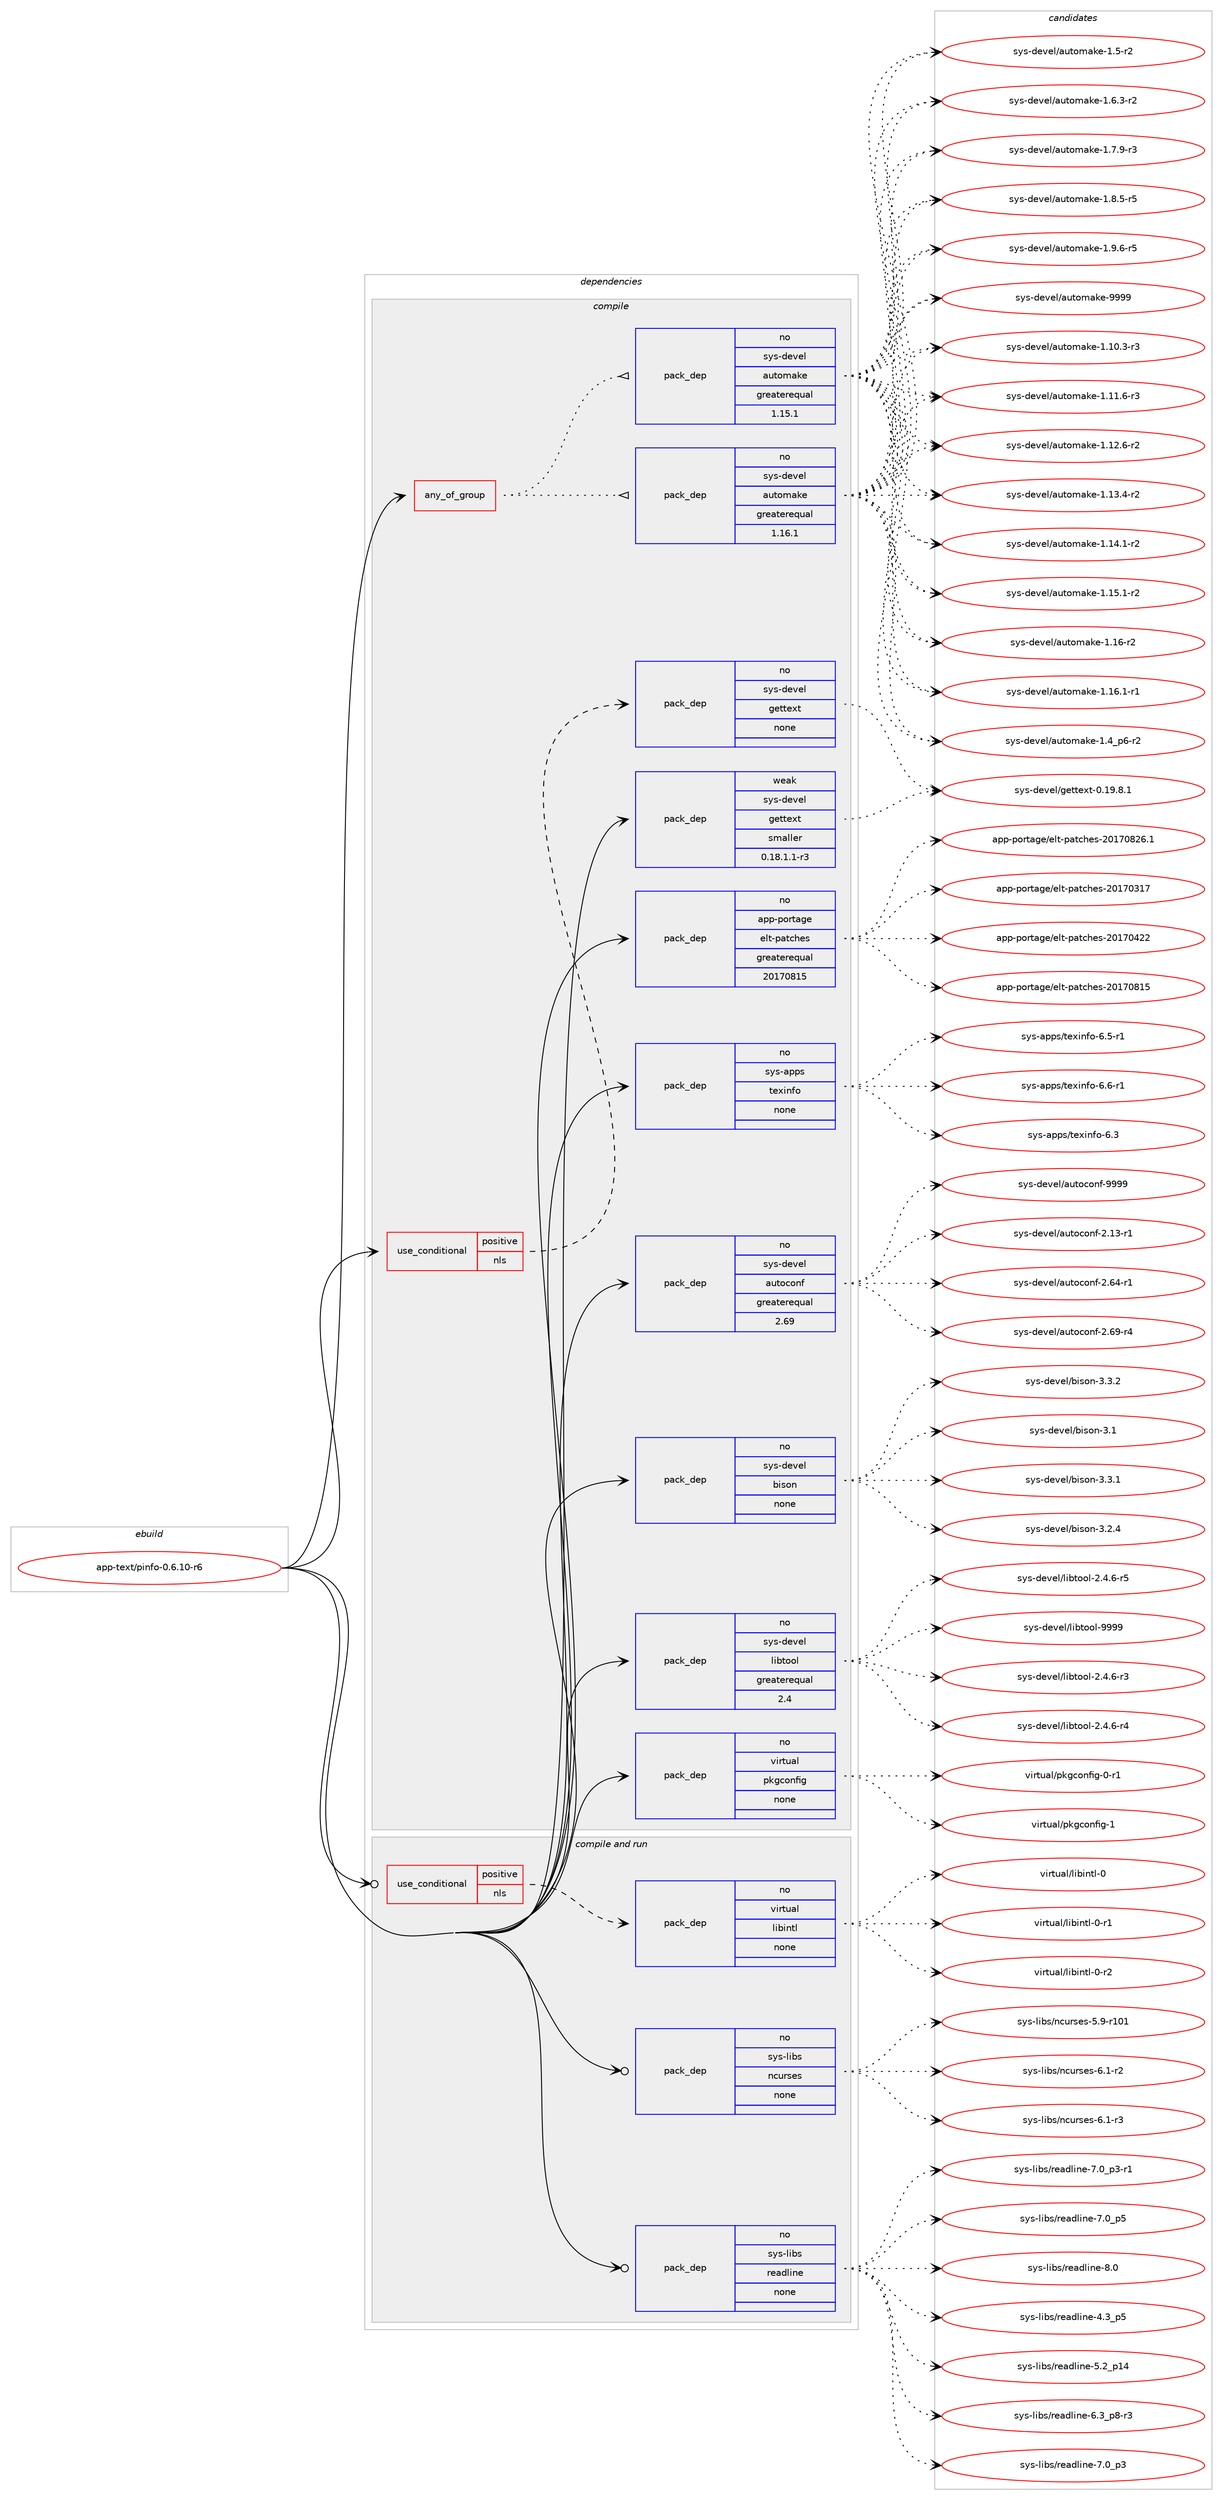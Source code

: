digraph prolog {

# *************
# Graph options
# *************

newrank=true;
concentrate=true;
compound=true;
graph [rankdir=LR,fontname=Helvetica,fontsize=10,ranksep=1.5];#, ranksep=2.5, nodesep=0.2];
edge  [arrowhead=vee];
node  [fontname=Helvetica,fontsize=10];

# **********
# The ebuild
# **********

subgraph cluster_leftcol {
color=gray;
rank=same;
label=<<i>ebuild</i>>;
id [label="app-text/pinfo-0.6.10-r6", color=red, width=4, href="../app-text/pinfo-0.6.10-r6.svg"];
}

# ****************
# The dependencies
# ****************

subgraph cluster_midcol {
color=gray;
label=<<i>dependencies</i>>;
subgraph cluster_compile {
fillcolor="#eeeeee";
style=filled;
label=<<i>compile</i>>;
subgraph any19995 {
dependency1311682 [label=<<TABLE BORDER="0" CELLBORDER="1" CELLSPACING="0" CELLPADDING="4"><TR><TD CELLPADDING="10">any_of_group</TD></TR></TABLE>>, shape=none, color=red];subgraph pack935242 {
dependency1311683 [label=<<TABLE BORDER="0" CELLBORDER="1" CELLSPACING="0" CELLPADDING="4" WIDTH="220"><TR><TD ROWSPAN="6" CELLPADDING="30">pack_dep</TD></TR><TR><TD WIDTH="110">no</TD></TR><TR><TD>sys-devel</TD></TR><TR><TD>automake</TD></TR><TR><TD>greaterequal</TD></TR><TR><TD>1.16.1</TD></TR></TABLE>>, shape=none, color=blue];
}
dependency1311682:e -> dependency1311683:w [weight=20,style="dotted",arrowhead="oinv"];
subgraph pack935243 {
dependency1311684 [label=<<TABLE BORDER="0" CELLBORDER="1" CELLSPACING="0" CELLPADDING="4" WIDTH="220"><TR><TD ROWSPAN="6" CELLPADDING="30">pack_dep</TD></TR><TR><TD WIDTH="110">no</TD></TR><TR><TD>sys-devel</TD></TR><TR><TD>automake</TD></TR><TR><TD>greaterequal</TD></TR><TR><TD>1.15.1</TD></TR></TABLE>>, shape=none, color=blue];
}
dependency1311682:e -> dependency1311684:w [weight=20,style="dotted",arrowhead="oinv"];
}
id:e -> dependency1311682:w [weight=20,style="solid",arrowhead="vee"];
subgraph cond355896 {
dependency1311685 [label=<<TABLE BORDER="0" CELLBORDER="1" CELLSPACING="0" CELLPADDING="4"><TR><TD ROWSPAN="3" CELLPADDING="10">use_conditional</TD></TR><TR><TD>positive</TD></TR><TR><TD>nls</TD></TR></TABLE>>, shape=none, color=red];
subgraph pack935244 {
dependency1311686 [label=<<TABLE BORDER="0" CELLBORDER="1" CELLSPACING="0" CELLPADDING="4" WIDTH="220"><TR><TD ROWSPAN="6" CELLPADDING="30">pack_dep</TD></TR><TR><TD WIDTH="110">no</TD></TR><TR><TD>sys-devel</TD></TR><TR><TD>gettext</TD></TR><TR><TD>none</TD></TR><TR><TD></TD></TR></TABLE>>, shape=none, color=blue];
}
dependency1311685:e -> dependency1311686:w [weight=20,style="dashed",arrowhead="vee"];
}
id:e -> dependency1311685:w [weight=20,style="solid",arrowhead="vee"];
subgraph pack935245 {
dependency1311687 [label=<<TABLE BORDER="0" CELLBORDER="1" CELLSPACING="0" CELLPADDING="4" WIDTH="220"><TR><TD ROWSPAN="6" CELLPADDING="30">pack_dep</TD></TR><TR><TD WIDTH="110">no</TD></TR><TR><TD>app-portage</TD></TR><TR><TD>elt-patches</TD></TR><TR><TD>greaterequal</TD></TR><TR><TD>20170815</TD></TR></TABLE>>, shape=none, color=blue];
}
id:e -> dependency1311687:w [weight=20,style="solid",arrowhead="vee"];
subgraph pack935246 {
dependency1311688 [label=<<TABLE BORDER="0" CELLBORDER="1" CELLSPACING="0" CELLPADDING="4" WIDTH="220"><TR><TD ROWSPAN="6" CELLPADDING="30">pack_dep</TD></TR><TR><TD WIDTH="110">no</TD></TR><TR><TD>sys-apps</TD></TR><TR><TD>texinfo</TD></TR><TR><TD>none</TD></TR><TR><TD></TD></TR></TABLE>>, shape=none, color=blue];
}
id:e -> dependency1311688:w [weight=20,style="solid",arrowhead="vee"];
subgraph pack935247 {
dependency1311689 [label=<<TABLE BORDER="0" CELLBORDER="1" CELLSPACING="0" CELLPADDING="4" WIDTH="220"><TR><TD ROWSPAN="6" CELLPADDING="30">pack_dep</TD></TR><TR><TD WIDTH="110">no</TD></TR><TR><TD>sys-devel</TD></TR><TR><TD>autoconf</TD></TR><TR><TD>greaterequal</TD></TR><TR><TD>2.69</TD></TR></TABLE>>, shape=none, color=blue];
}
id:e -> dependency1311689:w [weight=20,style="solid",arrowhead="vee"];
subgraph pack935248 {
dependency1311690 [label=<<TABLE BORDER="0" CELLBORDER="1" CELLSPACING="0" CELLPADDING="4" WIDTH="220"><TR><TD ROWSPAN="6" CELLPADDING="30">pack_dep</TD></TR><TR><TD WIDTH="110">no</TD></TR><TR><TD>sys-devel</TD></TR><TR><TD>bison</TD></TR><TR><TD>none</TD></TR><TR><TD></TD></TR></TABLE>>, shape=none, color=blue];
}
id:e -> dependency1311690:w [weight=20,style="solid",arrowhead="vee"];
subgraph pack935249 {
dependency1311691 [label=<<TABLE BORDER="0" CELLBORDER="1" CELLSPACING="0" CELLPADDING="4" WIDTH="220"><TR><TD ROWSPAN="6" CELLPADDING="30">pack_dep</TD></TR><TR><TD WIDTH="110">no</TD></TR><TR><TD>sys-devel</TD></TR><TR><TD>libtool</TD></TR><TR><TD>greaterequal</TD></TR><TR><TD>2.4</TD></TR></TABLE>>, shape=none, color=blue];
}
id:e -> dependency1311691:w [weight=20,style="solid",arrowhead="vee"];
subgraph pack935250 {
dependency1311692 [label=<<TABLE BORDER="0" CELLBORDER="1" CELLSPACING="0" CELLPADDING="4" WIDTH="220"><TR><TD ROWSPAN="6" CELLPADDING="30">pack_dep</TD></TR><TR><TD WIDTH="110">no</TD></TR><TR><TD>virtual</TD></TR><TR><TD>pkgconfig</TD></TR><TR><TD>none</TD></TR><TR><TD></TD></TR></TABLE>>, shape=none, color=blue];
}
id:e -> dependency1311692:w [weight=20,style="solid",arrowhead="vee"];
subgraph pack935251 {
dependency1311693 [label=<<TABLE BORDER="0" CELLBORDER="1" CELLSPACING="0" CELLPADDING="4" WIDTH="220"><TR><TD ROWSPAN="6" CELLPADDING="30">pack_dep</TD></TR><TR><TD WIDTH="110">weak</TD></TR><TR><TD>sys-devel</TD></TR><TR><TD>gettext</TD></TR><TR><TD>smaller</TD></TR><TR><TD>0.18.1.1-r3</TD></TR></TABLE>>, shape=none, color=blue];
}
id:e -> dependency1311693:w [weight=20,style="solid",arrowhead="vee"];
}
subgraph cluster_compileandrun {
fillcolor="#eeeeee";
style=filled;
label=<<i>compile and run</i>>;
subgraph cond355897 {
dependency1311694 [label=<<TABLE BORDER="0" CELLBORDER="1" CELLSPACING="0" CELLPADDING="4"><TR><TD ROWSPAN="3" CELLPADDING="10">use_conditional</TD></TR><TR><TD>positive</TD></TR><TR><TD>nls</TD></TR></TABLE>>, shape=none, color=red];
subgraph pack935252 {
dependency1311695 [label=<<TABLE BORDER="0" CELLBORDER="1" CELLSPACING="0" CELLPADDING="4" WIDTH="220"><TR><TD ROWSPAN="6" CELLPADDING="30">pack_dep</TD></TR><TR><TD WIDTH="110">no</TD></TR><TR><TD>virtual</TD></TR><TR><TD>libintl</TD></TR><TR><TD>none</TD></TR><TR><TD></TD></TR></TABLE>>, shape=none, color=blue];
}
dependency1311694:e -> dependency1311695:w [weight=20,style="dashed",arrowhead="vee"];
}
id:e -> dependency1311694:w [weight=20,style="solid",arrowhead="odotvee"];
subgraph pack935253 {
dependency1311696 [label=<<TABLE BORDER="0" CELLBORDER="1" CELLSPACING="0" CELLPADDING="4" WIDTH="220"><TR><TD ROWSPAN="6" CELLPADDING="30">pack_dep</TD></TR><TR><TD WIDTH="110">no</TD></TR><TR><TD>sys-libs</TD></TR><TR><TD>ncurses</TD></TR><TR><TD>none</TD></TR><TR><TD></TD></TR></TABLE>>, shape=none, color=blue];
}
id:e -> dependency1311696:w [weight=20,style="solid",arrowhead="odotvee"];
subgraph pack935254 {
dependency1311697 [label=<<TABLE BORDER="0" CELLBORDER="1" CELLSPACING="0" CELLPADDING="4" WIDTH="220"><TR><TD ROWSPAN="6" CELLPADDING="30">pack_dep</TD></TR><TR><TD WIDTH="110">no</TD></TR><TR><TD>sys-libs</TD></TR><TR><TD>readline</TD></TR><TR><TD>none</TD></TR><TR><TD></TD></TR></TABLE>>, shape=none, color=blue];
}
id:e -> dependency1311697:w [weight=20,style="solid",arrowhead="odotvee"];
}
subgraph cluster_run {
fillcolor="#eeeeee";
style=filled;
label=<<i>run</i>>;
}
}

# **************
# The candidates
# **************

subgraph cluster_choices {
rank=same;
color=gray;
label=<<i>candidates</i>>;

subgraph choice935242 {
color=black;
nodesep=1;
choice11512111545100101118101108479711711611110997107101454946494846514511451 [label="sys-devel/automake-1.10.3-r3", color=red, width=4,href="../sys-devel/automake-1.10.3-r3.svg"];
choice11512111545100101118101108479711711611110997107101454946494946544511451 [label="sys-devel/automake-1.11.6-r3", color=red, width=4,href="../sys-devel/automake-1.11.6-r3.svg"];
choice11512111545100101118101108479711711611110997107101454946495046544511450 [label="sys-devel/automake-1.12.6-r2", color=red, width=4,href="../sys-devel/automake-1.12.6-r2.svg"];
choice11512111545100101118101108479711711611110997107101454946495146524511450 [label="sys-devel/automake-1.13.4-r2", color=red, width=4,href="../sys-devel/automake-1.13.4-r2.svg"];
choice11512111545100101118101108479711711611110997107101454946495246494511450 [label="sys-devel/automake-1.14.1-r2", color=red, width=4,href="../sys-devel/automake-1.14.1-r2.svg"];
choice11512111545100101118101108479711711611110997107101454946495346494511450 [label="sys-devel/automake-1.15.1-r2", color=red, width=4,href="../sys-devel/automake-1.15.1-r2.svg"];
choice1151211154510010111810110847971171161111099710710145494649544511450 [label="sys-devel/automake-1.16-r2", color=red, width=4,href="../sys-devel/automake-1.16-r2.svg"];
choice11512111545100101118101108479711711611110997107101454946495446494511449 [label="sys-devel/automake-1.16.1-r1", color=red, width=4,href="../sys-devel/automake-1.16.1-r1.svg"];
choice115121115451001011181011084797117116111109971071014549465295112544511450 [label="sys-devel/automake-1.4_p6-r2", color=red, width=4,href="../sys-devel/automake-1.4_p6-r2.svg"];
choice11512111545100101118101108479711711611110997107101454946534511450 [label="sys-devel/automake-1.5-r2", color=red, width=4,href="../sys-devel/automake-1.5-r2.svg"];
choice115121115451001011181011084797117116111109971071014549465446514511450 [label="sys-devel/automake-1.6.3-r2", color=red, width=4,href="../sys-devel/automake-1.6.3-r2.svg"];
choice115121115451001011181011084797117116111109971071014549465546574511451 [label="sys-devel/automake-1.7.9-r3", color=red, width=4,href="../sys-devel/automake-1.7.9-r3.svg"];
choice115121115451001011181011084797117116111109971071014549465646534511453 [label="sys-devel/automake-1.8.5-r5", color=red, width=4,href="../sys-devel/automake-1.8.5-r5.svg"];
choice115121115451001011181011084797117116111109971071014549465746544511453 [label="sys-devel/automake-1.9.6-r5", color=red, width=4,href="../sys-devel/automake-1.9.6-r5.svg"];
choice115121115451001011181011084797117116111109971071014557575757 [label="sys-devel/automake-9999", color=red, width=4,href="../sys-devel/automake-9999.svg"];
dependency1311683:e -> choice11512111545100101118101108479711711611110997107101454946494846514511451:w [style=dotted,weight="100"];
dependency1311683:e -> choice11512111545100101118101108479711711611110997107101454946494946544511451:w [style=dotted,weight="100"];
dependency1311683:e -> choice11512111545100101118101108479711711611110997107101454946495046544511450:w [style=dotted,weight="100"];
dependency1311683:e -> choice11512111545100101118101108479711711611110997107101454946495146524511450:w [style=dotted,weight="100"];
dependency1311683:e -> choice11512111545100101118101108479711711611110997107101454946495246494511450:w [style=dotted,weight="100"];
dependency1311683:e -> choice11512111545100101118101108479711711611110997107101454946495346494511450:w [style=dotted,weight="100"];
dependency1311683:e -> choice1151211154510010111810110847971171161111099710710145494649544511450:w [style=dotted,weight="100"];
dependency1311683:e -> choice11512111545100101118101108479711711611110997107101454946495446494511449:w [style=dotted,weight="100"];
dependency1311683:e -> choice115121115451001011181011084797117116111109971071014549465295112544511450:w [style=dotted,weight="100"];
dependency1311683:e -> choice11512111545100101118101108479711711611110997107101454946534511450:w [style=dotted,weight="100"];
dependency1311683:e -> choice115121115451001011181011084797117116111109971071014549465446514511450:w [style=dotted,weight="100"];
dependency1311683:e -> choice115121115451001011181011084797117116111109971071014549465546574511451:w [style=dotted,weight="100"];
dependency1311683:e -> choice115121115451001011181011084797117116111109971071014549465646534511453:w [style=dotted,weight="100"];
dependency1311683:e -> choice115121115451001011181011084797117116111109971071014549465746544511453:w [style=dotted,weight="100"];
dependency1311683:e -> choice115121115451001011181011084797117116111109971071014557575757:w [style=dotted,weight="100"];
}
subgraph choice935243 {
color=black;
nodesep=1;
choice11512111545100101118101108479711711611110997107101454946494846514511451 [label="sys-devel/automake-1.10.3-r3", color=red, width=4,href="../sys-devel/automake-1.10.3-r3.svg"];
choice11512111545100101118101108479711711611110997107101454946494946544511451 [label="sys-devel/automake-1.11.6-r3", color=red, width=4,href="../sys-devel/automake-1.11.6-r3.svg"];
choice11512111545100101118101108479711711611110997107101454946495046544511450 [label="sys-devel/automake-1.12.6-r2", color=red, width=4,href="../sys-devel/automake-1.12.6-r2.svg"];
choice11512111545100101118101108479711711611110997107101454946495146524511450 [label="sys-devel/automake-1.13.4-r2", color=red, width=4,href="../sys-devel/automake-1.13.4-r2.svg"];
choice11512111545100101118101108479711711611110997107101454946495246494511450 [label="sys-devel/automake-1.14.1-r2", color=red, width=4,href="../sys-devel/automake-1.14.1-r2.svg"];
choice11512111545100101118101108479711711611110997107101454946495346494511450 [label="sys-devel/automake-1.15.1-r2", color=red, width=4,href="../sys-devel/automake-1.15.1-r2.svg"];
choice1151211154510010111810110847971171161111099710710145494649544511450 [label="sys-devel/automake-1.16-r2", color=red, width=4,href="../sys-devel/automake-1.16-r2.svg"];
choice11512111545100101118101108479711711611110997107101454946495446494511449 [label="sys-devel/automake-1.16.1-r1", color=red, width=4,href="../sys-devel/automake-1.16.1-r1.svg"];
choice115121115451001011181011084797117116111109971071014549465295112544511450 [label="sys-devel/automake-1.4_p6-r2", color=red, width=4,href="../sys-devel/automake-1.4_p6-r2.svg"];
choice11512111545100101118101108479711711611110997107101454946534511450 [label="sys-devel/automake-1.5-r2", color=red, width=4,href="../sys-devel/automake-1.5-r2.svg"];
choice115121115451001011181011084797117116111109971071014549465446514511450 [label="sys-devel/automake-1.6.3-r2", color=red, width=4,href="../sys-devel/automake-1.6.3-r2.svg"];
choice115121115451001011181011084797117116111109971071014549465546574511451 [label="sys-devel/automake-1.7.9-r3", color=red, width=4,href="../sys-devel/automake-1.7.9-r3.svg"];
choice115121115451001011181011084797117116111109971071014549465646534511453 [label="sys-devel/automake-1.8.5-r5", color=red, width=4,href="../sys-devel/automake-1.8.5-r5.svg"];
choice115121115451001011181011084797117116111109971071014549465746544511453 [label="sys-devel/automake-1.9.6-r5", color=red, width=4,href="../sys-devel/automake-1.9.6-r5.svg"];
choice115121115451001011181011084797117116111109971071014557575757 [label="sys-devel/automake-9999", color=red, width=4,href="../sys-devel/automake-9999.svg"];
dependency1311684:e -> choice11512111545100101118101108479711711611110997107101454946494846514511451:w [style=dotted,weight="100"];
dependency1311684:e -> choice11512111545100101118101108479711711611110997107101454946494946544511451:w [style=dotted,weight="100"];
dependency1311684:e -> choice11512111545100101118101108479711711611110997107101454946495046544511450:w [style=dotted,weight="100"];
dependency1311684:e -> choice11512111545100101118101108479711711611110997107101454946495146524511450:w [style=dotted,weight="100"];
dependency1311684:e -> choice11512111545100101118101108479711711611110997107101454946495246494511450:w [style=dotted,weight="100"];
dependency1311684:e -> choice11512111545100101118101108479711711611110997107101454946495346494511450:w [style=dotted,weight="100"];
dependency1311684:e -> choice1151211154510010111810110847971171161111099710710145494649544511450:w [style=dotted,weight="100"];
dependency1311684:e -> choice11512111545100101118101108479711711611110997107101454946495446494511449:w [style=dotted,weight="100"];
dependency1311684:e -> choice115121115451001011181011084797117116111109971071014549465295112544511450:w [style=dotted,weight="100"];
dependency1311684:e -> choice11512111545100101118101108479711711611110997107101454946534511450:w [style=dotted,weight="100"];
dependency1311684:e -> choice115121115451001011181011084797117116111109971071014549465446514511450:w [style=dotted,weight="100"];
dependency1311684:e -> choice115121115451001011181011084797117116111109971071014549465546574511451:w [style=dotted,weight="100"];
dependency1311684:e -> choice115121115451001011181011084797117116111109971071014549465646534511453:w [style=dotted,weight="100"];
dependency1311684:e -> choice115121115451001011181011084797117116111109971071014549465746544511453:w [style=dotted,weight="100"];
dependency1311684:e -> choice115121115451001011181011084797117116111109971071014557575757:w [style=dotted,weight="100"];
}
subgraph choice935244 {
color=black;
nodesep=1;
choice1151211154510010111810110847103101116116101120116454846495746564649 [label="sys-devel/gettext-0.19.8.1", color=red, width=4,href="../sys-devel/gettext-0.19.8.1.svg"];
dependency1311686:e -> choice1151211154510010111810110847103101116116101120116454846495746564649:w [style=dotted,weight="100"];
}
subgraph choice935245 {
color=black;
nodesep=1;
choice97112112451121111141169710310147101108116451129711699104101115455048495548514955 [label="app-portage/elt-patches-20170317", color=red, width=4,href="../app-portage/elt-patches-20170317.svg"];
choice97112112451121111141169710310147101108116451129711699104101115455048495548525050 [label="app-portage/elt-patches-20170422", color=red, width=4,href="../app-portage/elt-patches-20170422.svg"];
choice97112112451121111141169710310147101108116451129711699104101115455048495548564953 [label="app-portage/elt-patches-20170815", color=red, width=4,href="../app-portage/elt-patches-20170815.svg"];
choice971121124511211111411697103101471011081164511297116991041011154550484955485650544649 [label="app-portage/elt-patches-20170826.1", color=red, width=4,href="../app-portage/elt-patches-20170826.1.svg"];
dependency1311687:e -> choice97112112451121111141169710310147101108116451129711699104101115455048495548514955:w [style=dotted,weight="100"];
dependency1311687:e -> choice97112112451121111141169710310147101108116451129711699104101115455048495548525050:w [style=dotted,weight="100"];
dependency1311687:e -> choice97112112451121111141169710310147101108116451129711699104101115455048495548564953:w [style=dotted,weight="100"];
dependency1311687:e -> choice971121124511211111411697103101471011081164511297116991041011154550484955485650544649:w [style=dotted,weight="100"];
}
subgraph choice935246 {
color=black;
nodesep=1;
choice11512111545971121121154711610112010511010211145544651 [label="sys-apps/texinfo-6.3", color=red, width=4,href="../sys-apps/texinfo-6.3.svg"];
choice115121115459711211211547116101120105110102111455446534511449 [label="sys-apps/texinfo-6.5-r1", color=red, width=4,href="../sys-apps/texinfo-6.5-r1.svg"];
choice115121115459711211211547116101120105110102111455446544511449 [label="sys-apps/texinfo-6.6-r1", color=red, width=4,href="../sys-apps/texinfo-6.6-r1.svg"];
dependency1311688:e -> choice11512111545971121121154711610112010511010211145544651:w [style=dotted,weight="100"];
dependency1311688:e -> choice115121115459711211211547116101120105110102111455446534511449:w [style=dotted,weight="100"];
dependency1311688:e -> choice115121115459711211211547116101120105110102111455446544511449:w [style=dotted,weight="100"];
}
subgraph choice935247 {
color=black;
nodesep=1;
choice1151211154510010111810110847971171161119911111010245504649514511449 [label="sys-devel/autoconf-2.13-r1", color=red, width=4,href="../sys-devel/autoconf-2.13-r1.svg"];
choice1151211154510010111810110847971171161119911111010245504654524511449 [label="sys-devel/autoconf-2.64-r1", color=red, width=4,href="../sys-devel/autoconf-2.64-r1.svg"];
choice1151211154510010111810110847971171161119911111010245504654574511452 [label="sys-devel/autoconf-2.69-r4", color=red, width=4,href="../sys-devel/autoconf-2.69-r4.svg"];
choice115121115451001011181011084797117116111991111101024557575757 [label="sys-devel/autoconf-9999", color=red, width=4,href="../sys-devel/autoconf-9999.svg"];
dependency1311689:e -> choice1151211154510010111810110847971171161119911111010245504649514511449:w [style=dotted,weight="100"];
dependency1311689:e -> choice1151211154510010111810110847971171161119911111010245504654524511449:w [style=dotted,weight="100"];
dependency1311689:e -> choice1151211154510010111810110847971171161119911111010245504654574511452:w [style=dotted,weight="100"];
dependency1311689:e -> choice115121115451001011181011084797117116111991111101024557575757:w [style=dotted,weight="100"];
}
subgraph choice935248 {
color=black;
nodesep=1;
choice11512111545100101118101108479810511511111045514649 [label="sys-devel/bison-3.1", color=red, width=4,href="../sys-devel/bison-3.1.svg"];
choice115121115451001011181011084798105115111110455146504652 [label="sys-devel/bison-3.2.4", color=red, width=4,href="../sys-devel/bison-3.2.4.svg"];
choice115121115451001011181011084798105115111110455146514649 [label="sys-devel/bison-3.3.1", color=red, width=4,href="../sys-devel/bison-3.3.1.svg"];
choice115121115451001011181011084798105115111110455146514650 [label="sys-devel/bison-3.3.2", color=red, width=4,href="../sys-devel/bison-3.3.2.svg"];
dependency1311690:e -> choice11512111545100101118101108479810511511111045514649:w [style=dotted,weight="100"];
dependency1311690:e -> choice115121115451001011181011084798105115111110455146504652:w [style=dotted,weight="100"];
dependency1311690:e -> choice115121115451001011181011084798105115111110455146514649:w [style=dotted,weight="100"];
dependency1311690:e -> choice115121115451001011181011084798105115111110455146514650:w [style=dotted,weight="100"];
}
subgraph choice935249 {
color=black;
nodesep=1;
choice1151211154510010111810110847108105981161111111084550465246544511451 [label="sys-devel/libtool-2.4.6-r3", color=red, width=4,href="../sys-devel/libtool-2.4.6-r3.svg"];
choice1151211154510010111810110847108105981161111111084550465246544511452 [label="sys-devel/libtool-2.4.6-r4", color=red, width=4,href="../sys-devel/libtool-2.4.6-r4.svg"];
choice1151211154510010111810110847108105981161111111084550465246544511453 [label="sys-devel/libtool-2.4.6-r5", color=red, width=4,href="../sys-devel/libtool-2.4.6-r5.svg"];
choice1151211154510010111810110847108105981161111111084557575757 [label="sys-devel/libtool-9999", color=red, width=4,href="../sys-devel/libtool-9999.svg"];
dependency1311691:e -> choice1151211154510010111810110847108105981161111111084550465246544511451:w [style=dotted,weight="100"];
dependency1311691:e -> choice1151211154510010111810110847108105981161111111084550465246544511452:w [style=dotted,weight="100"];
dependency1311691:e -> choice1151211154510010111810110847108105981161111111084550465246544511453:w [style=dotted,weight="100"];
dependency1311691:e -> choice1151211154510010111810110847108105981161111111084557575757:w [style=dotted,weight="100"];
}
subgraph choice935250 {
color=black;
nodesep=1;
choice11810511411611797108471121071039911111010210510345484511449 [label="virtual/pkgconfig-0-r1", color=red, width=4,href="../virtual/pkgconfig-0-r1.svg"];
choice1181051141161179710847112107103991111101021051034549 [label="virtual/pkgconfig-1", color=red, width=4,href="../virtual/pkgconfig-1.svg"];
dependency1311692:e -> choice11810511411611797108471121071039911111010210510345484511449:w [style=dotted,weight="100"];
dependency1311692:e -> choice1181051141161179710847112107103991111101021051034549:w [style=dotted,weight="100"];
}
subgraph choice935251 {
color=black;
nodesep=1;
choice1151211154510010111810110847103101116116101120116454846495746564649 [label="sys-devel/gettext-0.19.8.1", color=red, width=4,href="../sys-devel/gettext-0.19.8.1.svg"];
dependency1311693:e -> choice1151211154510010111810110847103101116116101120116454846495746564649:w [style=dotted,weight="100"];
}
subgraph choice935252 {
color=black;
nodesep=1;
choice1181051141161179710847108105981051101161084548 [label="virtual/libintl-0", color=red, width=4,href="../virtual/libintl-0.svg"];
choice11810511411611797108471081059810511011610845484511449 [label="virtual/libintl-0-r1", color=red, width=4,href="../virtual/libintl-0-r1.svg"];
choice11810511411611797108471081059810511011610845484511450 [label="virtual/libintl-0-r2", color=red, width=4,href="../virtual/libintl-0-r2.svg"];
dependency1311695:e -> choice1181051141161179710847108105981051101161084548:w [style=dotted,weight="100"];
dependency1311695:e -> choice11810511411611797108471081059810511011610845484511449:w [style=dotted,weight="100"];
dependency1311695:e -> choice11810511411611797108471081059810511011610845484511450:w [style=dotted,weight="100"];
}
subgraph choice935253 {
color=black;
nodesep=1;
choice115121115451081059811547110991171141151011154553465745114494849 [label="sys-libs/ncurses-5.9-r101", color=red, width=4,href="../sys-libs/ncurses-5.9-r101.svg"];
choice11512111545108105981154711099117114115101115455446494511450 [label="sys-libs/ncurses-6.1-r2", color=red, width=4,href="../sys-libs/ncurses-6.1-r2.svg"];
choice11512111545108105981154711099117114115101115455446494511451 [label="sys-libs/ncurses-6.1-r3", color=red, width=4,href="../sys-libs/ncurses-6.1-r3.svg"];
dependency1311696:e -> choice115121115451081059811547110991171141151011154553465745114494849:w [style=dotted,weight="100"];
dependency1311696:e -> choice11512111545108105981154711099117114115101115455446494511450:w [style=dotted,weight="100"];
dependency1311696:e -> choice11512111545108105981154711099117114115101115455446494511451:w [style=dotted,weight="100"];
}
subgraph choice935254 {
color=black;
nodesep=1;
choice11512111545108105981154711410197100108105110101455246519511253 [label="sys-libs/readline-4.3_p5", color=red, width=4,href="../sys-libs/readline-4.3_p5.svg"];
choice1151211154510810598115471141019710010810511010145534650951124952 [label="sys-libs/readline-5.2_p14", color=red, width=4,href="../sys-libs/readline-5.2_p14.svg"];
choice115121115451081059811547114101971001081051101014554465195112564511451 [label="sys-libs/readline-6.3_p8-r3", color=red, width=4,href="../sys-libs/readline-6.3_p8-r3.svg"];
choice11512111545108105981154711410197100108105110101455546489511251 [label="sys-libs/readline-7.0_p3", color=red, width=4,href="../sys-libs/readline-7.0_p3.svg"];
choice115121115451081059811547114101971001081051101014555464895112514511449 [label="sys-libs/readline-7.0_p3-r1", color=red, width=4,href="../sys-libs/readline-7.0_p3-r1.svg"];
choice11512111545108105981154711410197100108105110101455546489511253 [label="sys-libs/readline-7.0_p5", color=red, width=4,href="../sys-libs/readline-7.0_p5.svg"];
choice1151211154510810598115471141019710010810511010145564648 [label="sys-libs/readline-8.0", color=red, width=4,href="../sys-libs/readline-8.0.svg"];
dependency1311697:e -> choice11512111545108105981154711410197100108105110101455246519511253:w [style=dotted,weight="100"];
dependency1311697:e -> choice1151211154510810598115471141019710010810511010145534650951124952:w [style=dotted,weight="100"];
dependency1311697:e -> choice115121115451081059811547114101971001081051101014554465195112564511451:w [style=dotted,weight="100"];
dependency1311697:e -> choice11512111545108105981154711410197100108105110101455546489511251:w [style=dotted,weight="100"];
dependency1311697:e -> choice115121115451081059811547114101971001081051101014555464895112514511449:w [style=dotted,weight="100"];
dependency1311697:e -> choice11512111545108105981154711410197100108105110101455546489511253:w [style=dotted,weight="100"];
dependency1311697:e -> choice1151211154510810598115471141019710010810511010145564648:w [style=dotted,weight="100"];
}
}

}
